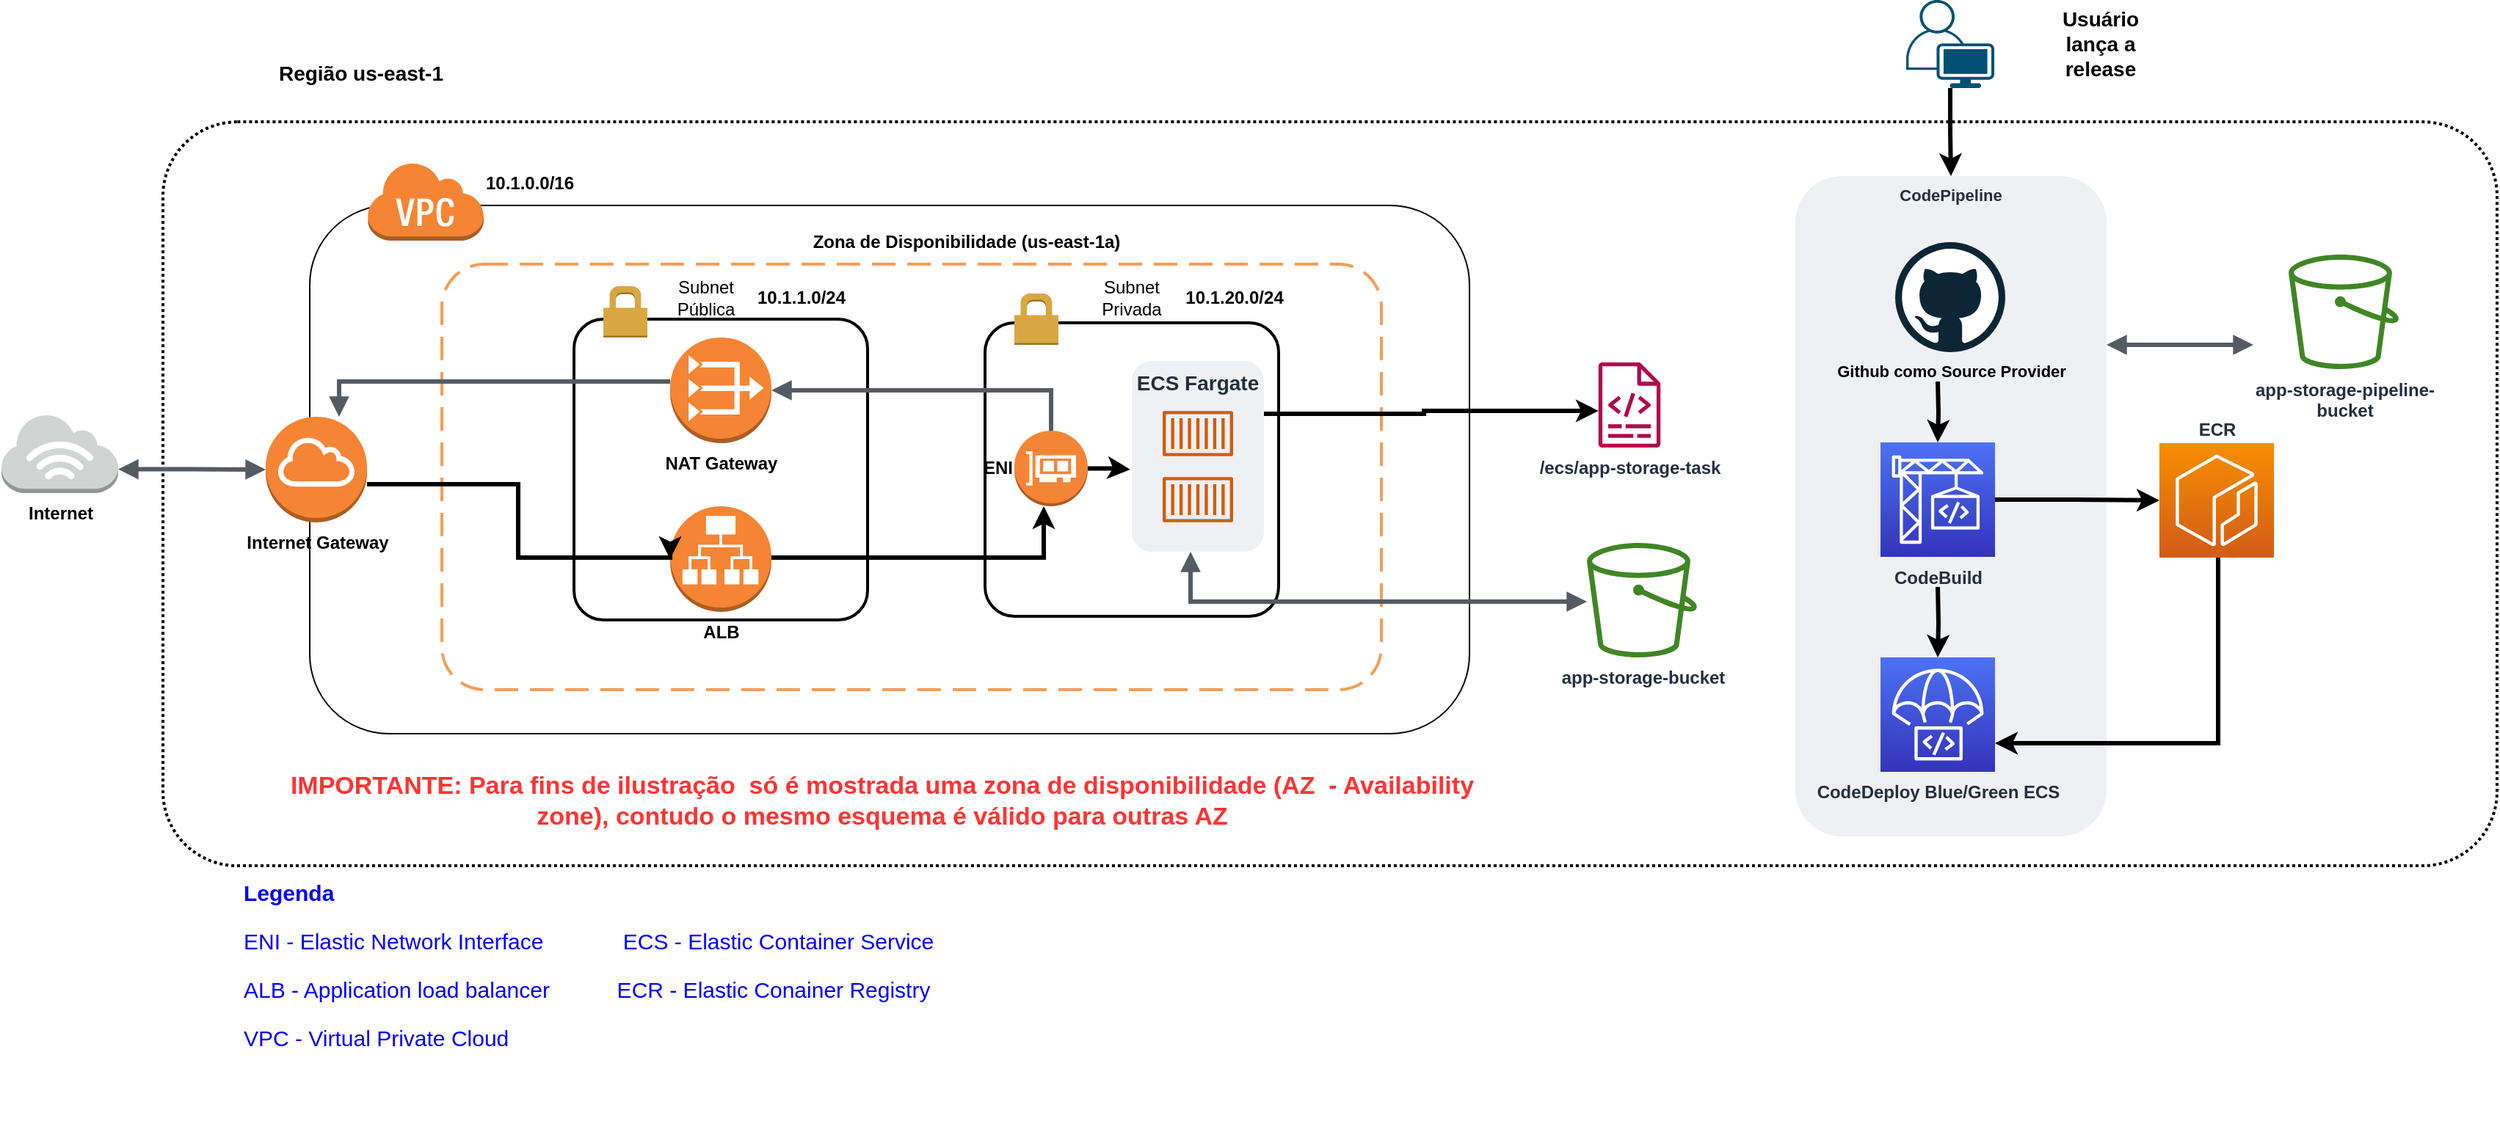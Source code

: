 <mxfile version="18.1.3" type="device"><diagram id="z2_82PTzsOLJg54QcL7P" name="Page-1"><mxGraphModel dx="3276" dy="854" grid="1" gridSize="10" guides="1" tooltips="1" connect="1" arrows="1" fold="1" page="1" pageScale="1" pageWidth="850" pageHeight="1100" math="0" shadow="0"><root><mxCell id="0"/><mxCell id="1" parent="0"/><mxCell id="uQa3UVligcRfBoy0rZXu-78" value="" style="rounded=1;arcSize=10;dashed=1;fillColor=none;gradientColor=none;dashPattern=1 1;strokeWidth=2;" parent="1" vertex="1"><mxGeometry x="-10" y="93.06" width="1590" height="506.94" as="geometry"/></mxCell><mxCell id="uQa3UVligcRfBoy0rZXu-98" value="CodePipeline" style="fillColor=#EFF0F3;strokeColor=none;dashed=0;verticalAlign=top;fontStyle=1;fontColor=#232F3D;rounded=1;fontSize=11;" parent="1" vertex="1"><mxGeometry x="1102" y="130" width="212" height="450" as="geometry"/></mxCell><mxCell id="uQa3UVligcRfBoy0rZXu-63" value="" style="rounded=1;whiteSpace=wrap;html=1;" parent="1" vertex="1"><mxGeometry x="90" y="150" width="790" height="360" as="geometry"/></mxCell><mxCell id="uQa3UVligcRfBoy0rZXu-58" value="" style="rounded=1;arcSize=10;dashed=1;strokeColor=#F59D56;fillColor=none;gradientColor=none;dashPattern=8 4;strokeWidth=2;" parent="1" vertex="1"><mxGeometry x="180" y="190" width="640" height="290" as="geometry"/></mxCell><mxCell id="uQa3UVligcRfBoy0rZXu-47" value="" style="rounded=1;arcSize=10;dashed=0;fillColor=none;gradientColor=none;strokeWidth=2;" parent="1" vertex="1"><mxGeometry x="270" y="227.5" width="200" height="205" as="geometry"/></mxCell><mxCell id="uQa3UVligcRfBoy0rZXu-48" value="" style="dashed=0;html=1;shape=mxgraph.aws3.permissions;fillColor=#D9A741;gradientColor=none;dashed=0;" parent="1" vertex="1"><mxGeometry x="290" y="205" width="30" height="35" as="geometry"/></mxCell><mxCell id="uQa3UVligcRfBoy0rZXu-60" style="edgeStyle=orthogonalEdgeStyle;rounded=0;orthogonalLoop=1;jettySize=auto;html=1;strokeWidth=3;exitX=1;exitY=0.5;exitDx=0;exitDy=0;exitPerimeter=0;" parent="1" source="uQa3UVligcRfBoy0rZXu-49" target="uQa3UVligcRfBoy0rZXu-53" edge="1"><mxGeometry relative="1" as="geometry"><Array as="points"><mxPoint x="405" y="390"/><mxPoint x="590" y="390"/></Array></mxGeometry></mxCell><mxCell id="uQa3UVligcRfBoy0rZXu-49" value="ALB" style="outlineConnect=0;dashed=0;verticalLabelPosition=bottom;verticalAlign=top;align=center;html=1;shape=mxgraph.aws3.application_load_balancer;fillColor=#F58534;gradientColor=none;fontStyle=1" parent="1" vertex="1"><mxGeometry x="335.5" y="355" width="69" height="72" as="geometry"/></mxCell><mxCell id="uQa3UVligcRfBoy0rZXu-50" value="&lt;div&gt;NAT Gateway&lt;/div&gt;&lt;div&gt;&lt;br&gt;&lt;/div&gt;" style="outlineConnect=0;dashed=0;verticalLabelPosition=bottom;verticalAlign=top;align=center;html=1;shape=mxgraph.aws3.vpc_nat_gateway;fillColor=#F58534;gradientColor=none;fontStyle=1" parent="1" vertex="1"><mxGeometry x="335.5" y="240" width="69" height="72" as="geometry"/></mxCell><mxCell id="uQa3UVligcRfBoy0rZXu-51" value="" style="rounded=1;arcSize=10;dashed=0;fillColor=none;gradientColor=none;strokeWidth=2;" parent="1" vertex="1"><mxGeometry x="550" y="230" width="200" height="200" as="geometry"/></mxCell><mxCell id="uQa3UVligcRfBoy0rZXu-52" value="" style="dashed=0;html=1;shape=mxgraph.aws3.permissions;fillColor=#D9A741;gradientColor=none;dashed=0;" parent="1" vertex="1"><mxGeometry x="570" y="210" width="30" height="35" as="geometry"/></mxCell><mxCell id="uQa3UVligcRfBoy0rZXu-56" style="edgeStyle=orthogonalEdgeStyle;rounded=0;orthogonalLoop=1;jettySize=auto;html=1;entryX=-0.012;entryY=0.569;entryDx=0;entryDy=0;entryPerimeter=0;strokeWidth=3;" parent="1" source="uQa3UVligcRfBoy0rZXu-53" target="uQa3UVligcRfBoy0rZXu-114" edge="1"><mxGeometry relative="1" as="geometry"><mxPoint x="642" y="329.2" as="targetPoint"/></mxGeometry></mxCell><mxCell id="uQa3UVligcRfBoy0rZXu-53" value="ENI" style="outlineConnect=0;dashed=0;verticalLabelPosition=middle;verticalAlign=middle;align=right;html=1;shape=mxgraph.aws3.elastic_network_interface;fillColor=#F58536;gradientColor=none;labelPosition=left;fontStyle=1" parent="1" vertex="1"><mxGeometry x="570" y="303.5" width="50" height="51.5" as="geometry"/></mxCell><mxCell id="uQa3UVligcRfBoy0rZXu-85" style="edgeStyle=orthogonalEdgeStyle;rounded=0;orthogonalLoop=1;jettySize=auto;html=1;shadow=0;fontSize=11;fontStyle=1;strokeWidth=3;" parent="1" target="uQa3UVligcRfBoy0rZXu-88" edge="1"><mxGeometry relative="1" as="geometry"><mxPoint x="740" y="292" as="sourcePoint"/><mxPoint x="950" y="298" as="targetPoint"/><Array as="points"><mxPoint x="849" y="292"/><mxPoint x="849" y="290"/></Array></mxGeometry></mxCell><mxCell id="uQa3UVligcRfBoy0rZXu-59" value="" style="edgeStyle=orthogonalEdgeStyle;html=1;endArrow=none;elbow=vertical;startArrow=block;startFill=1;strokeColor=#545B64;rounded=0;exitX=1;exitY=0.5;exitDx=0;exitDy=0;exitPerimeter=0;strokeWidth=3;entryX=0.5;entryY=0;entryDx=0;entryDy=0;entryPerimeter=0;" parent="1" source="uQa3UVligcRfBoy0rZXu-50" target="uQa3UVligcRfBoy0rZXu-53" edge="1"><mxGeometry width="100" relative="1" as="geometry"><mxPoint x="420" y="275.71" as="sourcePoint"/><mxPoint x="520" y="275.71" as="targetPoint"/><Array as="points"><mxPoint x="595" y="276"/></Array></mxGeometry></mxCell><mxCell id="uQa3UVligcRfBoy0rZXu-62" style="edgeStyle=orthogonalEdgeStyle;rounded=0;orthogonalLoop=1;jettySize=auto;html=1;strokeWidth=3;entryX=0;entryY=0.5;entryDx=0;entryDy=0;entryPerimeter=0;" parent="1" source="uQa3UVligcRfBoy0rZXu-61" target="uQa3UVligcRfBoy0rZXu-49" edge="1"><mxGeometry relative="1" as="geometry"><Array as="points"><mxPoint x="232" y="340"/><mxPoint x="232" y="390"/></Array></mxGeometry></mxCell><mxCell id="uQa3UVligcRfBoy0rZXu-61" value="&lt;div&gt;Internet Gateway&lt;/div&gt;&lt;div&gt;&lt;br&gt;&lt;/div&gt;" style="outlineConnect=0;dashed=0;verticalLabelPosition=bottom;verticalAlign=top;align=center;html=1;shape=mxgraph.aws3.internet_gateway;fillColor=#F58534;gradientColor=none;fontStyle=1" parent="1" vertex="1"><mxGeometry x="60" y="294" width="69" height="72" as="geometry"/></mxCell><mxCell id="uQa3UVligcRfBoy0rZXu-64" value="" style="outlineConnect=0;dashed=0;verticalLabelPosition=bottom;verticalAlign=top;align=center;html=1;shape=mxgraph.aws3.virtual_private_cloud;fillColor=#F58534;gradientColor=none;" parent="1" vertex="1"><mxGeometry x="129" y="120" width="79.5" height="54" as="geometry"/></mxCell><mxCell id="uQa3UVligcRfBoy0rZXu-67" value="Subnet Pública" style="text;html=1;strokeColor=none;fillColor=none;align=center;verticalAlign=middle;whiteSpace=wrap;rounded=0;" parent="1" vertex="1"><mxGeometry x="330" y="197.5" width="60" height="30" as="geometry"/></mxCell><mxCell id="uQa3UVligcRfBoy0rZXu-68" value="Subnet Privada" style="text;html=1;strokeColor=none;fillColor=none;align=center;verticalAlign=middle;whiteSpace=wrap;rounded=0;" parent="1" vertex="1"><mxGeometry x="620" y="197.5" width="60" height="30" as="geometry"/></mxCell><mxCell id="uQa3UVligcRfBoy0rZXu-69" value="Zona de Disponibilidade (us-east-1a)" style="text;html=1;strokeColor=none;fillColor=none;align=center;verticalAlign=middle;whiteSpace=wrap;rounded=0;fontStyle=1" parent="1" vertex="1"><mxGeometry x="425" y="160" width="225" height="30" as="geometry"/></mxCell><mxCell id="uQa3UVligcRfBoy0rZXu-70" value="" style="edgeStyle=orthogonalEdgeStyle;html=1;endArrow=none;elbow=vertical;startArrow=block;startFill=1;strokeColor=#545B64;rounded=0;shadow=0;strokeWidth=3;" parent="1" source="uQa3UVligcRfBoy0rZXu-61" target="uQa3UVligcRfBoy0rZXu-50" edge="1"><mxGeometry width="100" relative="1" as="geometry"><mxPoint x="220" y="278.75" as="sourcePoint"/><mxPoint x="320" y="278.75" as="targetPoint"/><Array as="points"><mxPoint x="110" y="270"/></Array></mxGeometry></mxCell><mxCell id="uQa3UVligcRfBoy0rZXu-71" value="10.1.0.0/16" style="text;html=1;strokeColor=none;fillColor=none;align=center;verticalAlign=middle;whiteSpace=wrap;rounded=0;fontStyle=1" parent="1" vertex="1"><mxGeometry x="210" y="120" width="60" height="30" as="geometry"/></mxCell><mxCell id="uQa3UVligcRfBoy0rZXu-72" value="10.1.1.0/24" style="text;html=1;strokeColor=none;fillColor=none;align=center;verticalAlign=middle;whiteSpace=wrap;rounded=0;fontStyle=1" parent="1" vertex="1"><mxGeometry x="395" y="197.5" width="60" height="30" as="geometry"/></mxCell><mxCell id="uQa3UVligcRfBoy0rZXu-73" value="10.1.20.0/24" style="text;html=1;strokeColor=none;fillColor=none;align=center;verticalAlign=middle;whiteSpace=wrap;rounded=0;fontStyle=1" parent="1" vertex="1"><mxGeometry x="690" y="197.5" width="60" height="30" as="geometry"/></mxCell><mxCell id="uQa3UVligcRfBoy0rZXu-74" value="Internet" style="outlineConnect=0;dashed=0;verticalLabelPosition=bottom;verticalAlign=top;align=center;html=1;shape=mxgraph.aws3.internet_3;fillColor=#D2D3D3;gradientColor=none;rounded=1;fontStyle=1" parent="1" vertex="1"><mxGeometry x="-120" y="292" width="79.5" height="54" as="geometry"/></mxCell><mxCell id="uQa3UVligcRfBoy0rZXu-77" value="" style="edgeStyle=orthogonalEdgeStyle;html=1;endArrow=block;elbow=vertical;startArrow=block;startFill=1;endFill=1;strokeColor=#545B64;rounded=0;shadow=0;exitX=1;exitY=0.7;exitDx=0;exitDy=0;exitPerimeter=0;strokeWidth=3;" parent="1" source="uQa3UVligcRfBoy0rZXu-74" target="uQa3UVligcRfBoy0rZXu-61" edge="1"><mxGeometry width="100" relative="1" as="geometry"><mxPoint x="20" y="330" as="sourcePoint"/><mxPoint x="120" y="330" as="targetPoint"/></mxGeometry></mxCell><mxCell id="uQa3UVligcRfBoy0rZXu-79" value="&lt;div&gt;Região us-east-1&lt;/div&gt;" style="text;html=1;strokeColor=none;fillColor=none;align=center;verticalAlign=middle;whiteSpace=wrap;rounded=0;fontSize=14;fontStyle=1" parent="1" vertex="1"><mxGeometry x="50" y="45" width="150" height="30" as="geometry"/></mxCell><mxCell id="uQa3UVligcRfBoy0rZXu-87" value="&lt;b&gt;app-storage-bucket&lt;/b&gt;" style="sketch=0;outlineConnect=0;fontColor=#232F3E;gradientColor=none;fillColor=#3F8624;strokeColor=none;dashed=0;verticalLabelPosition=bottom;verticalAlign=top;align=center;html=1;fontSize=12;fontStyle=0;aspect=fixed;pointerEvents=1;shape=mxgraph.aws4.bucket;rounded=1;" parent="1" vertex="1"><mxGeometry x="960" y="380" width="75" height="78" as="geometry"/></mxCell><mxCell id="uQa3UVligcRfBoy0rZXu-88" value="/ecs/app-storage-task" style="sketch=0;outlineConnect=0;fontColor=#232F3E;gradientColor=none;fillColor=#B0084D;strokeColor=none;dashed=0;verticalLabelPosition=bottom;verticalAlign=top;align=center;html=1;fontSize=12;fontStyle=1;aspect=fixed;pointerEvents=1;shape=mxgraph.aws4.logs;rounded=1;" parent="1" vertex="1"><mxGeometry x="950" y="257" width="78" height="58" as="geometry"/></mxCell><mxCell id="uQa3UVligcRfBoy0rZXu-93" value="" style="edgeStyle=orthogonalEdgeStyle;html=1;endArrow=block;elbow=vertical;startArrow=block;startFill=1;endFill=1;strokeColor=#545B64;rounded=0;shadow=0;fontSize=11;strokeWidth=3;" parent="1" source="uQa3UVligcRfBoy0rZXu-114" target="uQa3UVligcRfBoy0rZXu-87" edge="1"><mxGeometry width="100" relative="1" as="geometry"><mxPoint x="690" y="380" as="sourcePoint"/><mxPoint x="890" y="310" as="targetPoint"/><Array as="points"><mxPoint x="690" y="420"/></Array></mxGeometry></mxCell><mxCell id="uQa3UVligcRfBoy0rZXu-100" style="edgeStyle=orthogonalEdgeStyle;rounded=0;orthogonalLoop=1;jettySize=auto;html=1;shadow=0;fontSize=11;strokeWidth=3;" parent="1" source="uQa3UVligcRfBoy0rZXu-96" target="uQa3UVligcRfBoy0rZXu-99" edge="1"><mxGeometry relative="1" as="geometry"/></mxCell><mxCell id="uQa3UVligcRfBoy0rZXu-103" style="edgeStyle=orthogonalEdgeStyle;rounded=0;orthogonalLoop=1;jettySize=auto;html=1;entryX=0.5;entryY=0;entryDx=0;entryDy=0;entryPerimeter=0;shadow=0;fontSize=11;strokeWidth=3;" parent="1" target="uQa3UVligcRfBoy0rZXu-97" edge="1"><mxGeometry relative="1" as="geometry"><mxPoint x="1199" y="410" as="sourcePoint"/></mxGeometry></mxCell><mxCell id="uQa3UVligcRfBoy0rZXu-96" value="&lt;div&gt;CodeBuild&lt;/div&gt;" style="sketch=0;points=[[0,0,0],[0.25,0,0],[0.5,0,0],[0.75,0,0],[1,0,0],[0,1,0],[0.25,1,0],[0.5,1,0],[0.75,1,0],[1,1,0],[0,0.25,0],[0,0.5,0],[0,0.75,0],[1,0.25,0],[1,0.5,0],[1,0.75,0]];outlineConnect=0;fontColor=#232F3E;gradientColor=#4D72F3;gradientDirection=north;fillColor=#3334B9;strokeColor=#ffffff;dashed=0;verticalLabelPosition=bottom;verticalAlign=top;align=center;html=1;fontSize=12;fontStyle=1;aspect=fixed;shape=mxgraph.aws4.resourceIcon;resIcon=mxgraph.aws4.codebuild;rounded=1;" parent="1" vertex="1"><mxGeometry x="1160" y="311.5" width="78" height="78" as="geometry"/></mxCell><mxCell id="uQa3UVligcRfBoy0rZXu-97" value="CodeDeploy Blue/Green ECS" style="sketch=0;points=[[0,0,0],[0.25,0,0],[0.5,0,0],[0.75,0,0],[1,0,0],[0,1,0],[0.25,1,0],[0.5,1,0],[0.75,1,0],[1,1,0],[0,0.25,0],[0,0.5,0],[0,0.75,0],[1,0.25,0],[1,0.5,0],[1,0.75,0]];outlineConnect=0;fontColor=#232F3E;gradientColor=#4D72F3;gradientDirection=north;fillColor=#3334B9;strokeColor=#ffffff;dashed=0;verticalLabelPosition=bottom;verticalAlign=top;align=center;html=1;fontSize=12;fontStyle=1;aspect=fixed;shape=mxgraph.aws4.resourceIcon;resIcon=mxgraph.aws4.codedeploy;rounded=1;" parent="1" vertex="1"><mxGeometry x="1160" y="458" width="78" height="78" as="geometry"/></mxCell><mxCell id="uQa3UVligcRfBoy0rZXu-108" style="edgeStyle=orthogonalEdgeStyle;rounded=0;orthogonalLoop=1;jettySize=auto;html=1;entryX=1;entryY=0.75;entryDx=0;entryDy=0;entryPerimeter=0;shadow=0;fontSize=11;strokeWidth=3;" parent="1" source="uQa3UVligcRfBoy0rZXu-99" target="uQa3UVligcRfBoy0rZXu-97" edge="1"><mxGeometry relative="1" as="geometry"><Array as="points"><mxPoint x="1390" y="517"/></Array></mxGeometry></mxCell><mxCell id="uQa3UVligcRfBoy0rZXu-99" value="&lt;div&gt;ECR&lt;/div&gt;" style="sketch=0;points=[[0,0,0],[0.25,0,0],[0.5,0,0],[0.75,0,0],[1,0,0],[0,1,0],[0.25,1,0],[0.5,1,0],[0.75,1,0],[1,1,0],[0,0.25,0],[0,0.5,0],[0,0.75,0],[1,0.25,0],[1,0.5,0],[1,0.75,0]];outlineConnect=0;fontColor=#232F3E;gradientColor=#F78E04;gradientDirection=north;fillColor=#D05C17;strokeColor=#ffffff;dashed=0;verticalLabelPosition=top;verticalAlign=bottom;align=center;html=1;fontSize=12;fontStyle=1;aspect=fixed;shape=mxgraph.aws4.resourceIcon;resIcon=mxgraph.aws4.ecr;rounded=1;labelPosition=center;" parent="1" vertex="1"><mxGeometry x="1350" y="312" width="78" height="78" as="geometry"/></mxCell><mxCell id="uQa3UVligcRfBoy0rZXu-102" style="edgeStyle=orthogonalEdgeStyle;rounded=0;orthogonalLoop=1;jettySize=auto;html=1;shadow=0;fontSize=11;strokeWidth=3;" parent="1" target="uQa3UVligcRfBoy0rZXu-96" edge="1"><mxGeometry relative="1" as="geometry"><mxPoint x="1199" y="270" as="sourcePoint"/></mxGeometry></mxCell><mxCell id="uQa3UVligcRfBoy0rZXu-104" value="Github como Source Provider" style="dashed=0;outlineConnect=0;html=1;align=center;labelPosition=center;verticalLabelPosition=bottom;verticalAlign=top;shape=mxgraph.weblogos.github;rounded=1;fontSize=11;fontStyle=1" parent="1" vertex="1"><mxGeometry x="1170" y="175" width="75" height="75" as="geometry"/></mxCell><mxCell id="uQa3UVligcRfBoy0rZXu-106" style="edgeStyle=orthogonalEdgeStyle;rounded=0;orthogonalLoop=1;jettySize=auto;html=1;shadow=0;fontSize=11;strokeWidth=3;" parent="1" source="uQa3UVligcRfBoy0rZXu-105" target="uQa3UVligcRfBoy0rZXu-98" edge="1"><mxGeometry relative="1" as="geometry"/></mxCell><mxCell id="uQa3UVligcRfBoy0rZXu-105" value="" style="points=[[0.35,0,0],[0.98,0.51,0],[1,0.71,0],[0.67,1,0],[0,0.795,0],[0,0.65,0]];verticalLabelPosition=bottom;sketch=0;html=1;verticalAlign=top;aspect=fixed;align=center;pointerEvents=1;shape=mxgraph.cisco19.user;fillColor=#005073;strokeColor=none;rounded=1;fontSize=11;" parent="1" vertex="1"><mxGeometry x="1177.5" y="10" width="60" height="60" as="geometry"/></mxCell><mxCell id="uQa3UVligcRfBoy0rZXu-110" value="&lt;div&gt;&lt;b&gt;app-storage-pipeline-&lt;/b&gt;&lt;/div&gt;&lt;div&gt;&lt;b&gt;bucket&lt;/b&gt;&lt;/div&gt;" style="sketch=0;outlineConnect=0;fontColor=#232F3E;gradientColor=none;fillColor=#3F8624;strokeColor=none;dashed=0;verticalLabelPosition=bottom;verticalAlign=top;align=center;html=1;fontSize=12;fontStyle=0;aspect=fixed;pointerEvents=1;shape=mxgraph.aws4.bucket;rounded=1;" parent="1" vertex="1"><mxGeometry x="1438" y="183.5" width="75" height="78" as="geometry"/></mxCell><mxCell id="uQa3UVligcRfBoy0rZXu-111" value="" style="edgeStyle=orthogonalEdgeStyle;html=1;endArrow=block;elbow=vertical;startArrow=block;startFill=1;endFill=1;strokeColor=#545B64;rounded=0;shadow=0;fontSize=11;strokeWidth=3;" parent="1" edge="1"><mxGeometry width="100" relative="1" as="geometry"><mxPoint x="1314" y="245" as="sourcePoint"/><mxPoint x="1414" y="245" as="targetPoint"/><Array as="points"><mxPoint x="1364" y="245"/><mxPoint x="1364" y="245"/></Array></mxGeometry></mxCell><mxCell id="uQa3UVligcRfBoy0rZXu-112" value="&lt;div&gt;Usuário lança a release&lt;/div&gt;" style="text;html=1;strokeColor=none;fillColor=none;align=center;verticalAlign=middle;whiteSpace=wrap;rounded=0;fontSize=14;fontStyle=1" parent="1" vertex="1"><mxGeometry x="1280" y="25" width="60" height="30" as="geometry"/></mxCell><mxCell id="uQa3UVligcRfBoy0rZXu-114" value="ECS Fargate" style="fillColor=#EFF0F3;strokeColor=none;dashed=0;verticalAlign=top;fontStyle=1;fontColor=#232F3D;rounded=1;fontSize=14;" parent="1" vertex="1"><mxGeometry x="650" y="256" width="90" height="130" as="geometry"/></mxCell><mxCell id="uQa3UVligcRfBoy0rZXu-115" value="" style="sketch=0;outlineConnect=0;fontColor=#232F3E;gradientColor=none;fillColor=#D45B07;strokeColor=none;dashed=0;verticalLabelPosition=bottom;verticalAlign=top;align=center;html=1;fontSize=12;fontStyle=0;aspect=fixed;pointerEvents=1;shape=mxgraph.aws4.container_1;rounded=1;" parent="1" vertex="1"><mxGeometry x="671" y="290" width="48" height="31" as="geometry"/></mxCell><mxCell id="uQa3UVligcRfBoy0rZXu-116" value="" style="sketch=0;outlineConnect=0;fontColor=#232F3E;gradientColor=none;fillColor=#D45B07;strokeColor=none;dashed=0;verticalLabelPosition=bottom;verticalAlign=top;align=center;html=1;fontSize=12;fontStyle=0;aspect=fixed;pointerEvents=1;shape=mxgraph.aws4.container_1;rounded=1;" parent="1" vertex="1"><mxGeometry x="671" y="335" width="48" height="31" as="geometry"/></mxCell><mxCell id="w7wDum-byzum1VWw_paO-1" value="IMPORTANTE: Para fins de ilustração&amp;nbsp; só é mostrada uma zona de disponibilidade (AZ&amp;nbsp; - Availability zone), contudo o mesmo esquema é válido para outras AZ" style="text;html=1;strokeColor=none;fillColor=none;align=center;verticalAlign=middle;whiteSpace=wrap;rounded=0;fontStyle=1;fontColor=#FF3333;fontSize=17;" vertex="1" parent="1"><mxGeometry x="70" y="536" width="820" height="40" as="geometry"/></mxCell><mxCell id="w7wDum-byzum1VWw_paO-2" value="&lt;h1 style=&quot;font-size: 15px;&quot;&gt;&lt;font style=&quot;font-size: 15px;&quot; color=&quot;#0000FF&quot;&gt;Legenda&lt;br style=&quot;font-size: 15px;&quot;&gt;&lt;/font&gt;&lt;/h1&gt;&lt;p style=&quot;font-size: 15px;&quot;&gt;&lt;font style=&quot;font-size: 15px;&quot; color=&quot;#0000FF&quot;&gt;ENI - Elastic Network Interface&amp;nbsp;&amp;nbsp;&amp;nbsp;&amp;nbsp;&amp;nbsp;&amp;nbsp;&amp;nbsp;&amp;nbsp;&amp;nbsp;&amp;nbsp;&amp;nbsp;&amp;nbsp; ECS - Elastic Container Service&lt;br style=&quot;font-size: 15px;&quot;&gt;&lt;/font&gt;&lt;/p&gt;&lt;p style=&quot;font-size: 15px;&quot;&gt;&lt;font style=&quot;font-size: 15px;&quot; color=&quot;#0000FF&quot;&gt;ALB - Application load balancer&amp;nbsp;&amp;nbsp;&amp;nbsp;&amp;nbsp;&amp;nbsp;&amp;nbsp;&amp;nbsp;&amp;nbsp;&amp;nbsp;&amp;nbsp; ECR - Elastic Conainer Registry&lt;br style=&quot;font-size: 15px;&quot;&gt;&lt;/font&gt;&lt;/p&gt;&lt;div style=&quot;font-size: 15px;&quot;&gt;&lt;font style=&quot;font-size: 15px;&quot; color=&quot;#0000FF&quot;&gt;VPC - Virtual Private Cloud&lt;br style=&quot;font-size: 15px;&quot;&gt;&lt;/font&gt;&lt;/div&gt;&lt;div style=&quot;font-size: 15px;&quot;&gt;&lt;font style=&quot;font-size: 15px;&quot; color=&quot;#0000FF&quot;&gt;&lt;br style=&quot;font-size: 15px;&quot;&gt;&lt;/font&gt;&lt;/div&gt;" style="text;html=1;strokeColor=none;fillColor=none;spacing=5;spacingTop=-20;whiteSpace=wrap;overflow=hidden;rounded=0;fontSize=15;fontColor=#FF3333;" vertex="1" parent="1"><mxGeometry x="40" y="610" width="570" height="180" as="geometry"/></mxCell></root></mxGraphModel></diagram></mxfile>